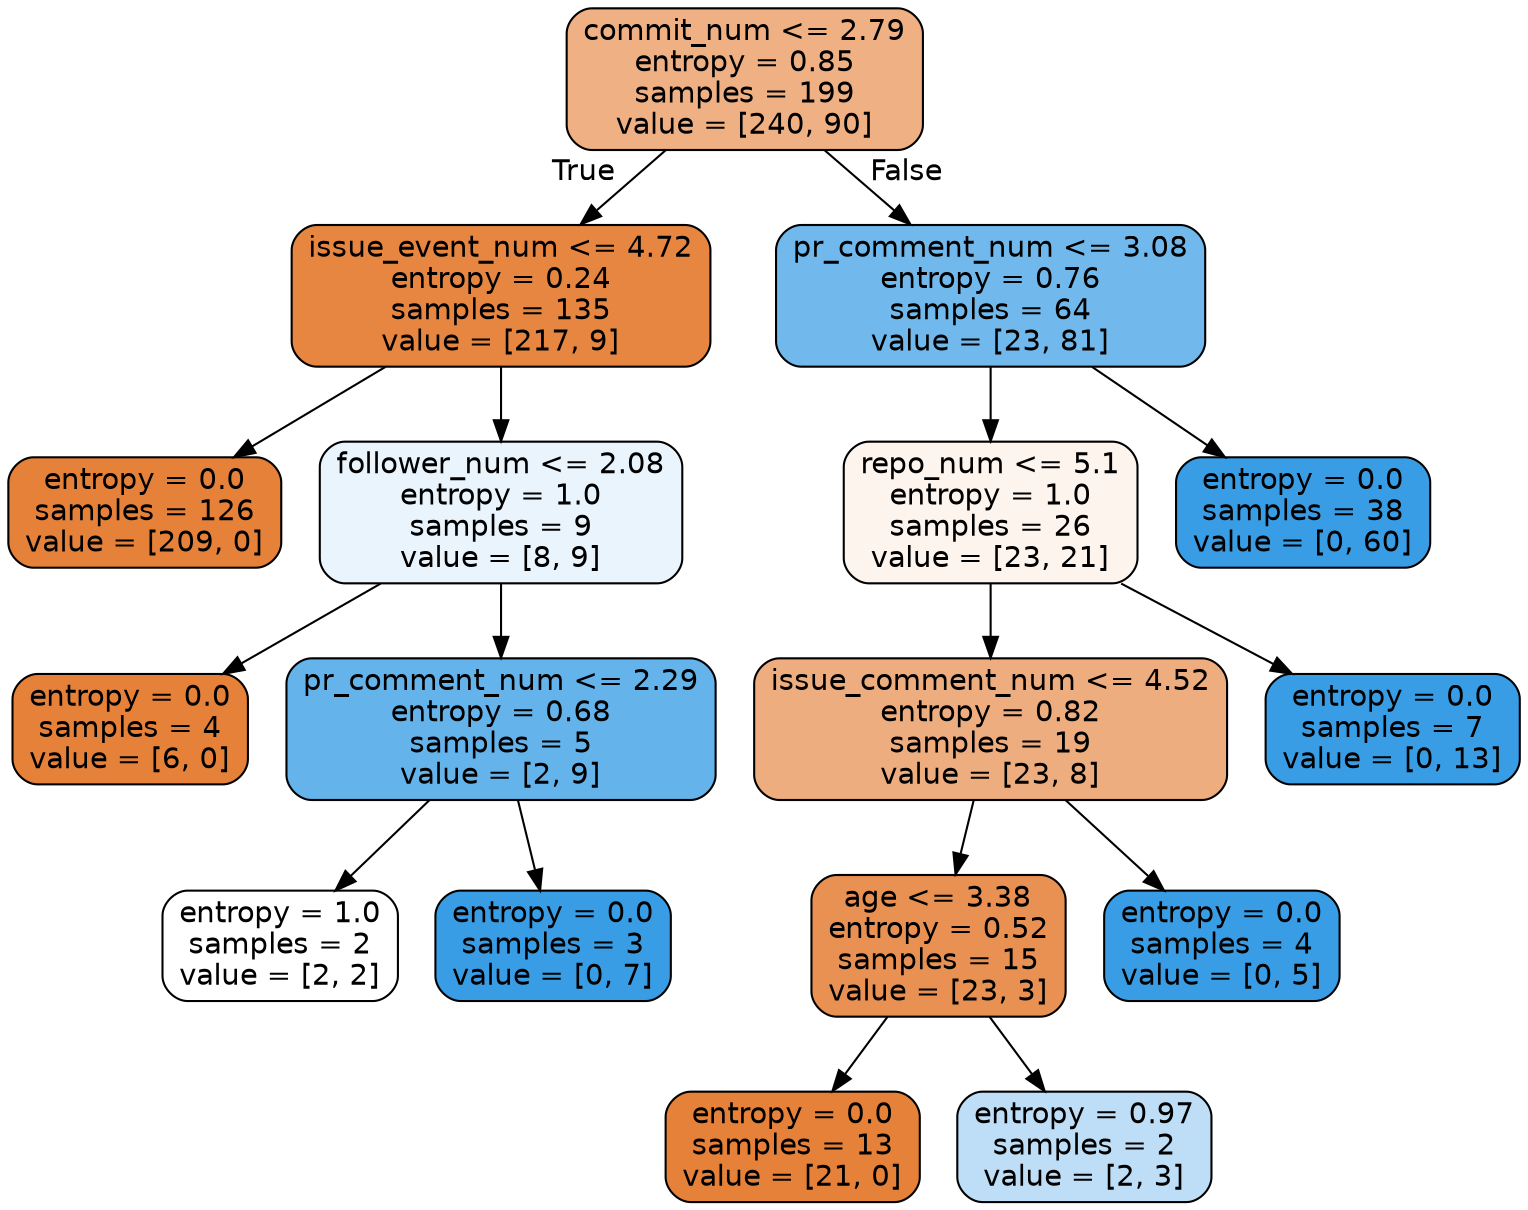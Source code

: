 digraph Tree {
node [shape=box, style="filled, rounded", color="black", fontname=helvetica] ;
edge [fontname=helvetica] ;
0 [label="commit_num <= 2.79\nentropy = 0.85\nsamples = 199\nvalue = [240, 90]", fillcolor="#efb083"] ;
1 [label="issue_event_num <= 4.72\nentropy = 0.24\nsamples = 135\nvalue = [217, 9]", fillcolor="#e68641"] ;
0 -> 1 [labeldistance=2.5, labelangle=45, headlabel="True"] ;
2 [label="entropy = 0.0\nsamples = 126\nvalue = [209, 0]", fillcolor="#e58139"] ;
1 -> 2 ;
3 [label="follower_num <= 2.08\nentropy = 1.0\nsamples = 9\nvalue = [8, 9]", fillcolor="#e9f4fc"] ;
1 -> 3 ;
4 [label="entropy = 0.0\nsamples = 4\nvalue = [6, 0]", fillcolor="#e58139"] ;
3 -> 4 ;
5 [label="pr_comment_num <= 2.29\nentropy = 0.68\nsamples = 5\nvalue = [2, 9]", fillcolor="#65b3eb"] ;
3 -> 5 ;
6 [label="entropy = 1.0\nsamples = 2\nvalue = [2, 2]", fillcolor="#ffffff"] ;
5 -> 6 ;
7 [label="entropy = 0.0\nsamples = 3\nvalue = [0, 7]", fillcolor="#399de5"] ;
5 -> 7 ;
8 [label="pr_comment_num <= 3.08\nentropy = 0.76\nsamples = 64\nvalue = [23, 81]", fillcolor="#71b9ec"] ;
0 -> 8 [labeldistance=2.5, labelangle=-45, headlabel="False"] ;
9 [label="repo_num <= 5.1\nentropy = 1.0\nsamples = 26\nvalue = [23, 21]", fillcolor="#fdf4ee"] ;
8 -> 9 ;
10 [label="issue_comment_num <= 4.52\nentropy = 0.82\nsamples = 19\nvalue = [23, 8]", fillcolor="#eead7e"] ;
9 -> 10 ;
11 [label="age <= 3.38\nentropy = 0.52\nsamples = 15\nvalue = [23, 3]", fillcolor="#e89153"] ;
10 -> 11 ;
12 [label="entropy = 0.0\nsamples = 13\nvalue = [21, 0]", fillcolor="#e58139"] ;
11 -> 12 ;
13 [label="entropy = 0.97\nsamples = 2\nvalue = [2, 3]", fillcolor="#bddef6"] ;
11 -> 13 ;
14 [label="entropy = 0.0\nsamples = 4\nvalue = [0, 5]", fillcolor="#399de5"] ;
10 -> 14 ;
15 [label="entropy = 0.0\nsamples = 7\nvalue = [0, 13]", fillcolor="#399de5"] ;
9 -> 15 ;
16 [label="entropy = 0.0\nsamples = 38\nvalue = [0, 60]", fillcolor="#399de5"] ;
8 -> 16 ;
}